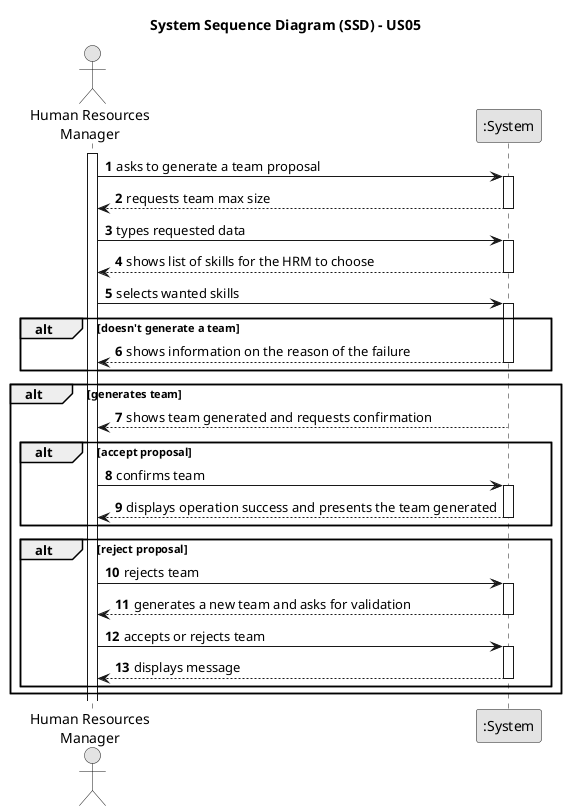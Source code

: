 @startuml
skinparam monochrome true
skinparam packageStyle rectangle
skinparam shadowing false

title System Sequence Diagram (SSD) - US05

autonumber

actor "Human Resources\nManager" as Employee
participant ":System" as System

activate Employee

    Employee -> System : asks to generate a team proposal
    activate System

        System --> Employee : requests team max size
    deactivate System

    Employee -> System : types requested data
    activate System

        System --> Employee : shows list of skills for the HRM to choose
    deactivate System

    Employee -> System : selects wanted skills
        activate System


    alt doesn't generate a team

        System --> Employee : shows information on the reason of the failure
            deactivate System

    end

    alt generates team

    System --> Employee : shows team generated and requests confirmation
        deactivate System

    alt accept proposal

    Employee -> System : confirms team
    activate System

        System --> Employee : displays operation success and presents the team generated
    deactivate System

    end

    alt reject proposal

    Employee -> System : rejects team
        activate System

            System --> Employee : generates a new team and asks for validation
        deactivate System
    Employee -> System : accepts or rejects team
        activate System

            System --> Employee : displays message
        deactivate System

    end

    end

@enduml